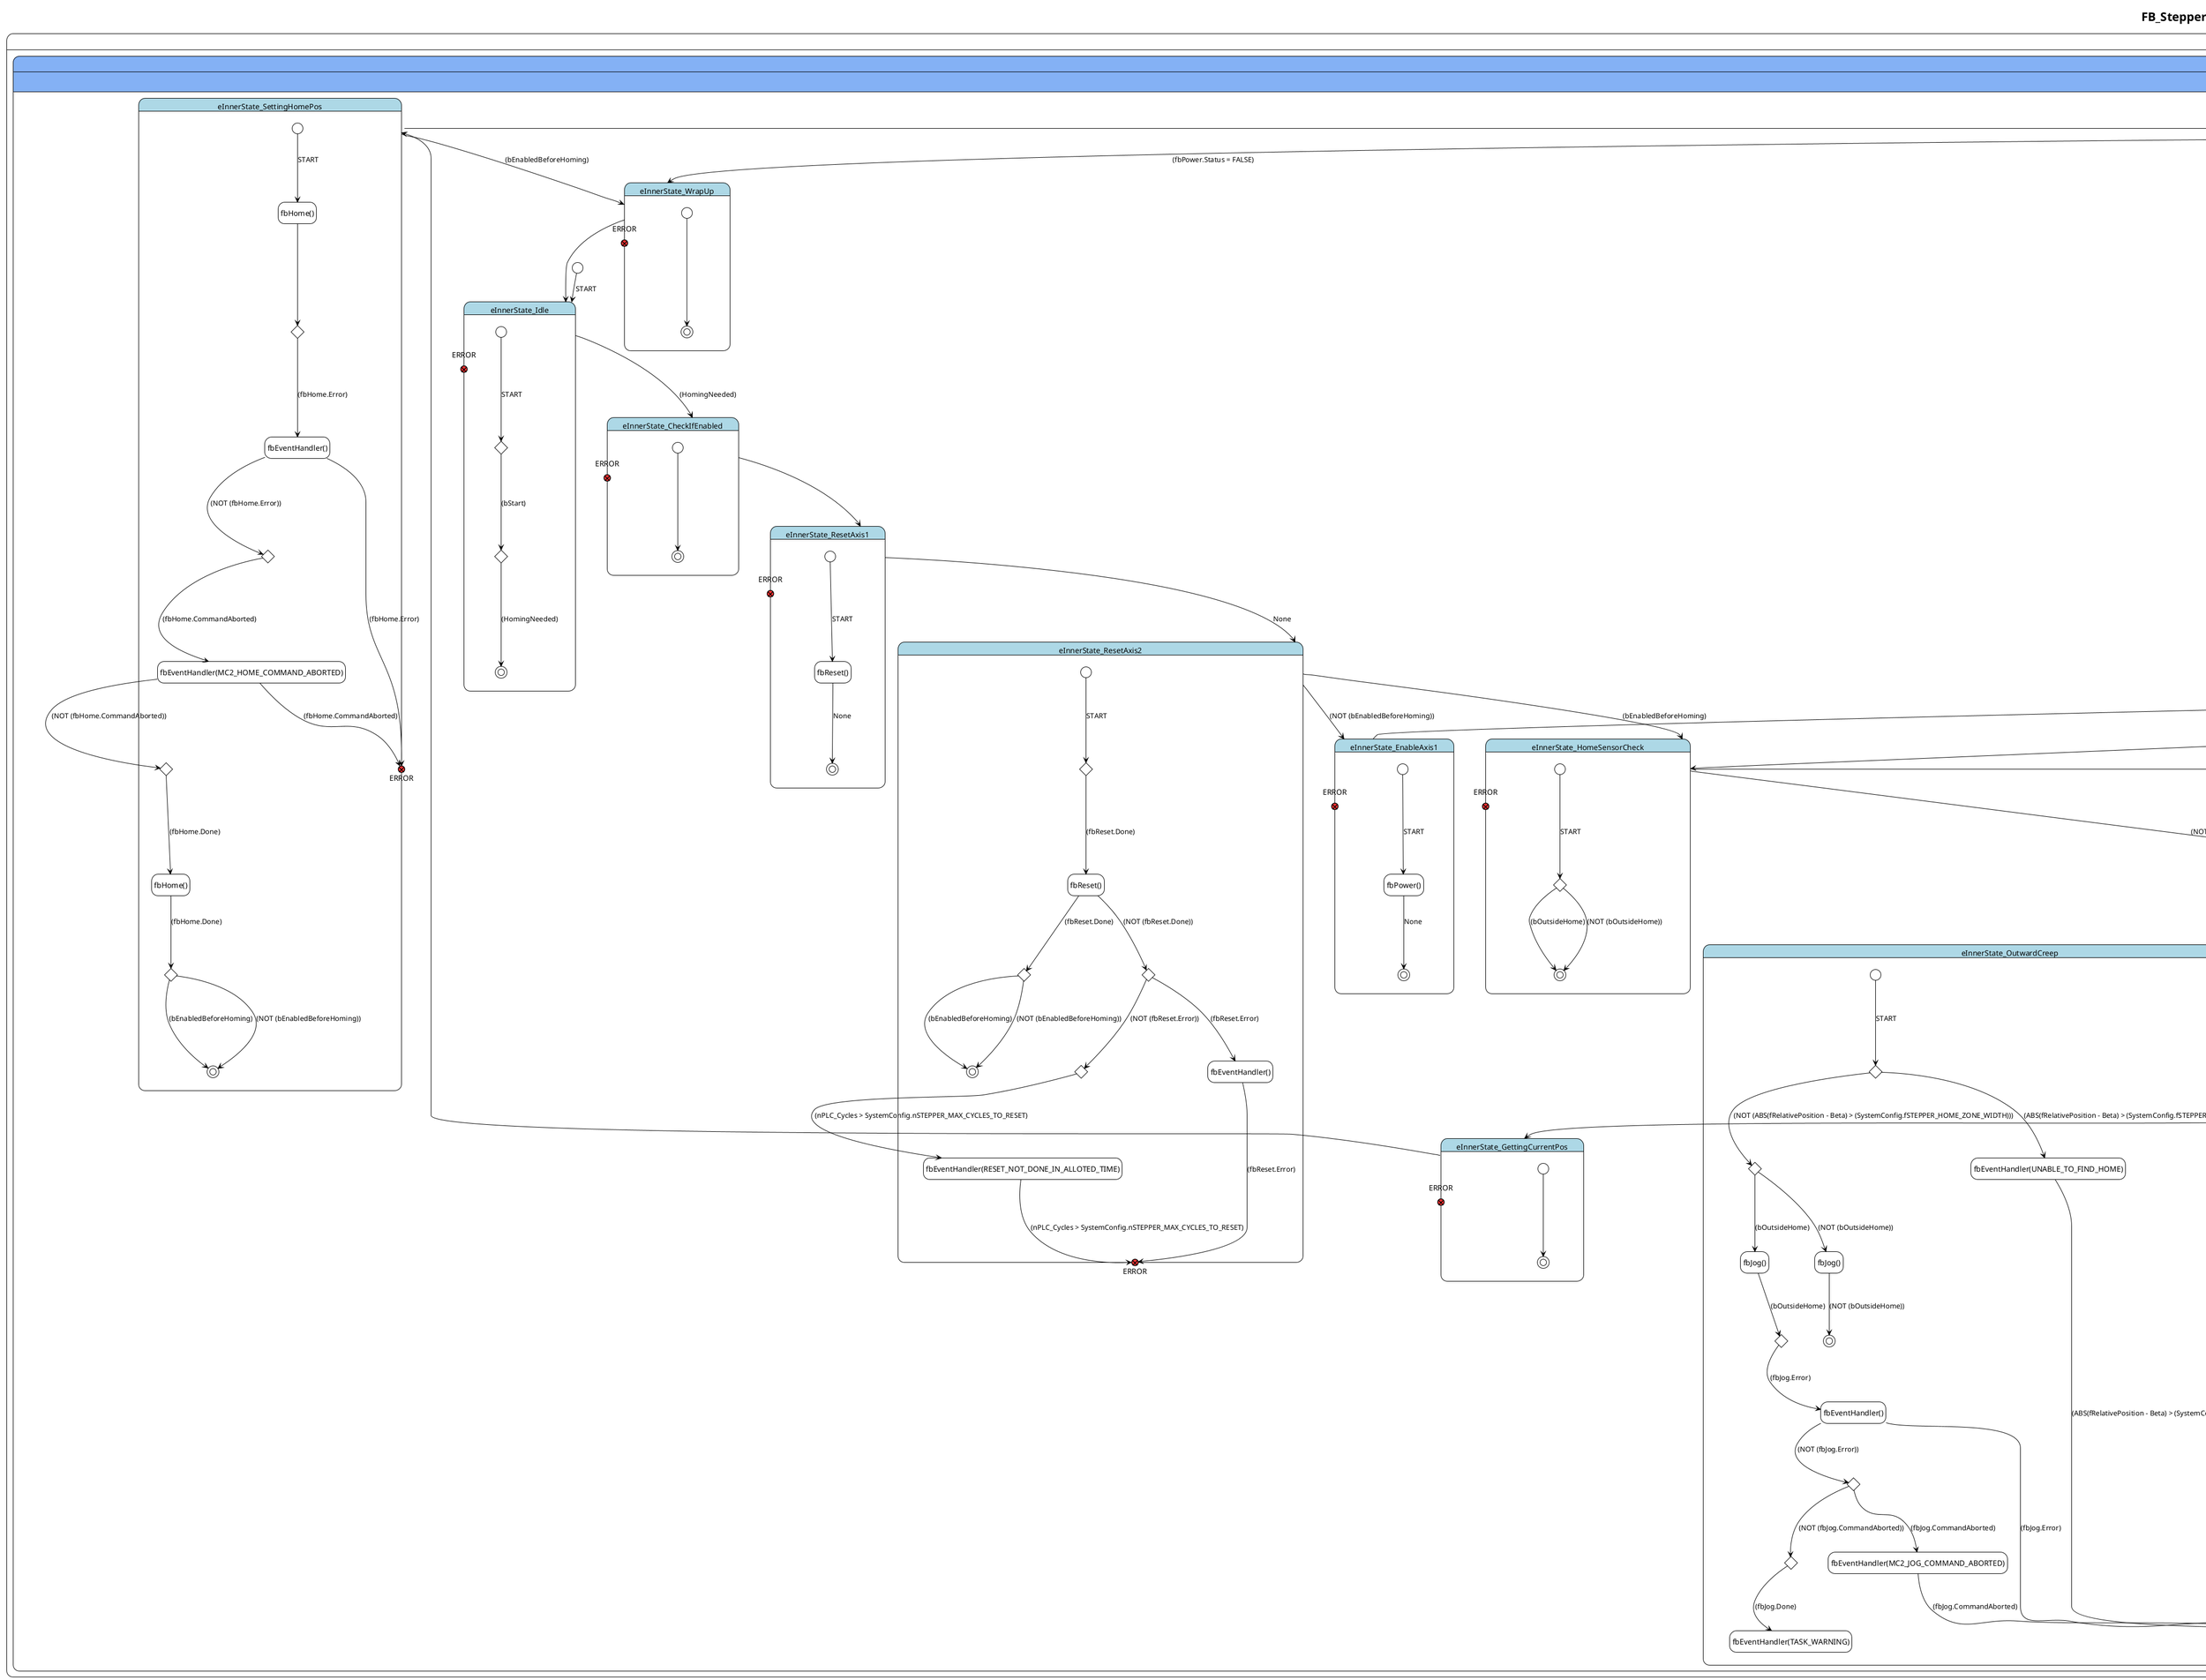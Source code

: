 @startuml State Diagram

!theme plain
'skin rose
'left to right direction
hide empty description
'!theme reddress-lightgreen
title FB_StepperHoming State Diagram



state FB_StepperHoming{

state eInnerState #84b1f5 {
	[*] --> eInnerState_Idle : START
	state eInnerState_Idle #lightblue {
state "ERROR" as eInnerState_Idle_ERROR <<exitPoint>> #ff3333
	state eInnerState_Idle_Node_0 <<choice>>
	[*] ---> eInnerState_Idle_Node_0 : START
		state eInnerState_Idle_Node_1 <<choice>>
	eInnerState_Idle_Node_1 ---> [*] : (HomingNeeded)
	}
	state eInnerState_CheckIfEnabled #lightblue {
state "ERROR" as eInnerState_CheckIfEnabled_ERROR <<exitPoint>> #ff3333
	[*] ---> [*]
	}
	state eInnerState_ResetAxis1 #lightblue {
state "ERROR" as eInnerState_ResetAxis1_ERROR <<exitPoint>> #ff3333
	state "fbReset()" as eInnerState_ResetAxis1_Node_0 
	[*] ---> eInnerState_ResetAxis1_Node_0 : START
	eInnerState_ResetAxis1_Node_0 ---> [*] : None
	}
	state eInnerState_ResetAxis2 #lightblue {
state "ERROR" as eInnerState_ResetAxis2_ERROR <<exitPoint>> #ff3333
	state eInnerState_ResetAxis2_Node_0 <<choice>>
	[*] ---> eInnerState_ResetAxis2_Node_0 : START
	state "fbReset()" as eInnerState_ResetAxis2_Node_1 
		state eInnerState_ResetAxis2_Node_2 <<choice>>
	eInnerState_ResetAxis2_Node_2 ---> [*] : (bEnabledBeforeHoming)
	eInnerState_ResetAxis2_Node_2 ---> [*] : (NOT (bEnabledBeforeHoming))
	state eInnerState_ResetAxis2_Node_3 <<choice>>
	state "fbEventHandler()" as eInnerState_ResetAxis2_Node_4 
		state eInnerState_ResetAxis2_Node_5 <<choice>>
		state "fbEventHandler(RESET_NOT_DONE_IN_ALLOTED_TIME)" as eInnerState_ResetAxis2_Node_6 
	}
	state eInnerState_EnableAxis1 #lightblue {
state "ERROR" as eInnerState_EnableAxis1_ERROR <<exitPoint>> #ff3333
	state "fbPower()" as eInnerState_EnableAxis1_Node_0 
	[*] ---> eInnerState_EnableAxis1_Node_0 : START
	eInnerState_EnableAxis1_Node_0 ---> [*] : None
	}
	state eInnerState_EnableAxis2 #lightblue {
state "ERROR" as eInnerState_EnableAxis2_ERROR <<exitPoint>> #ff3333
	state eInnerState_EnableAxis2_Node_0 <<choice>>
	[*] ---> eInnerState_EnableAxis2_Node_0 : START
	state "fbEventHandler()" as eInnerState_EnableAxis2_Node_1 
	state eInnerState_EnableAxis2_Node_2 <<choice>>
	state "fbReset()" as eInnerState_EnableAxis2_Node_3 
	eInnerState_EnableAxis2_Node_3 ---> [*] : (fbPower.Status = TRUE)
		state eInnerState_EnableAxis2_Node_4 <<choice>>
		state "fbEventHandler(ENABLE_NOT_DONE_IN_ALLOTED_TIME)" as eInnerState_EnableAxis2_Node_5 
	}
	state eInnerState_HomeSensorCheck #lightblue {
state "ERROR" as eInnerState_HomeSensorCheck_ERROR <<exitPoint>> #ff3333
	state eInnerState_HomeSensorCheck_Node_0 <<choice>>
	[*] ---> eInnerState_HomeSensorCheck_Node_0 : START
	eInnerState_HomeSensorCheck_Node_0 ---> [*] : (bOutsideHome)
	eInnerState_HomeSensorCheck_Node_0 ---> [*] : (NOT (bOutsideHome))
	}
	state eInnerState_OutwardMotion #lightblue {
state "ERROR" as eInnerState_OutwardMotion_ERROR <<exitPoint>> #ff3333
	state eInnerState_OutwardMotion_Node_0 <<choice>>
	[*] ---> eInnerState_OutwardMotion_Node_0 : START
	state "fbEventHandler(UNABLE_TO_FIND_HOME)" as eInnerState_OutwardMotion_Node_1 
	state "fbJog()" as eInnerState_OutwardMotion_Node_2 
		state eInnerState_OutwardMotion_Node_3 <<choice>>
		state "fbEventHandler()" as eInnerState_OutwardMotion_Node_4 
		state eInnerState_OutwardMotion_Node_5 <<choice>>
		state "fbEventHandler(MC2_JOG_COMMAND_ABORTED)" as eInnerState_OutwardMotion_Node_6 
			state eInnerState_OutwardMotion_Node_7 <<choice>>
			state "fbEventHandler(TASK_WARNING)" as eInnerState_OutwardMotion_Node_8 
			state eInnerState_OutwardMotion_Node_9 <<choice>>
			state "fbJog()" as eInnerState_OutwardMotion_Node_10 
	eInnerState_OutwardMotion_Node_10 ---> [*] : (NOT bOutsideHome)
	}
	state eInnerState_InwardMotion #lightblue {
state "ERROR" as eInnerState_InwardMotion_ERROR <<exitPoint>> #ff3333
	state eInnerState_InwardMotion_Node_0 <<choice>>
	[*] ---> eInnerState_InwardMotion_Node_0 : START
	state "fbEventHandler(UNABLE_TO_LEAVE_HOME)" as eInnerState_InwardMotion_Node_1 
	state "fbJog()" as eInnerState_InwardMotion_Node_2 
		state eInnerState_InwardMotion_Node_3 <<choice>>
		state "fbEventHandler()" as eInnerState_InwardMotion_Node_4 
		state eInnerState_InwardMotion_Node_5 <<choice>>
		state "fbEventHandler(MC2_JOG_COMMAND_ABORTED)" as eInnerState_InwardMotion_Node_6 
			state eInnerState_InwardMotion_Node_7 <<choice>>
			state "fbEventHandler(TASK_WARNING)" as eInnerState_InwardMotion_Node_8 
			state eInnerState_InwardMotion_Node_9 <<choice>>
			state "fbJog()" as eInnerState_InwardMotion_Node_10 
	eInnerState_InwardMotion_Node_10 ---> [*] : (bOutsideHome)
	}
	state eInnerState_OutwardCreep #lightblue {
state "ERROR" as eInnerState_OutwardCreep_ERROR <<exitPoint>> #ff3333
	state eInnerState_OutwardCreep_Node_0 <<choice>>
	[*] ---> eInnerState_OutwardCreep_Node_0 : START
	state "fbEventHandler(UNABLE_TO_FIND_HOME)" as eInnerState_OutwardCreep_Node_1 
		state eInnerState_OutwardCreep_Node_2 <<choice>>
		state "fbJog()" as eInnerState_OutwardCreep_Node_3 
			state eInnerState_OutwardCreep_Node_4 <<choice>>
			state "fbEventHandler()" as eInnerState_OutwardCreep_Node_5 
			state eInnerState_OutwardCreep_Node_6 <<choice>>
			state "fbEventHandler(MC2_JOG_COMMAND_ABORTED)" as eInnerState_OutwardCreep_Node_7 
				state eInnerState_OutwardCreep_Node_8 <<choice>>
				state "fbEventHandler(TASK_WARNING)" as eInnerState_OutwardCreep_Node_9 
		state "fbJog()" as eInnerState_OutwardCreep_Node_10 
	eInnerState_OutwardCreep_Node_10 ---> [*] : (NOT (bOutsideHome))
	}
	state eInnerState_WaitingForHalt #lightblue {
state "ERROR" as eInnerState_WaitingForHalt_ERROR <<exitPoint>> #ff3333
	state "fbHalt()" as eInnerState_WaitingForHalt_Node_0 
	[*] ---> eInnerState_WaitingForHalt_Node_0 : START
		state eInnerState_WaitingForHalt_Node_1 <<choice>>
		state "fbHalt()" as eInnerState_WaitingForHalt_Node_2 
	eInnerState_WaitingForHalt_Node_2 ---> [*] : (fbHalt.Done)
		state eInnerState_WaitingForHalt_Node_3 <<choice>>
		state "fbEventHandler()" as eInnerState_WaitingForHalt_Node_4 
	}
	state eInnerState_GettingCurrentPos #lightblue {
state "ERROR" as eInnerState_GettingCurrentPos_ERROR <<exitPoint>> #ff3333
	[*] ---> [*]
	}
	state eInnerState_SettingHomePos #lightblue {
state "ERROR" as eInnerState_SettingHomePos_ERROR <<exitPoint>> #ff3333
	state "fbHome()" as eInnerState_SettingHomePos_Node_0 
	[*] ---> eInnerState_SettingHomePos_Node_0 : START
		state eInnerState_SettingHomePos_Node_1 <<choice>>
		state "fbEventHandler()" as eInnerState_SettingHomePos_Node_2 
		state eInnerState_SettingHomePos_Node_3 <<choice>>
		state "fbEventHandler(MC2_HOME_COMMAND_ABORTED)" as eInnerState_SettingHomePos_Node_4 
		state eInnerState_SettingHomePos_Node_5 <<choice>>
		state "fbHome()" as eInnerState_SettingHomePos_Node_6 
			state eInnerState_SettingHomePos_Node_7 <<choice>>
	eInnerState_SettingHomePos_Node_7 ---> [*] : (bEnabledBeforeHoming)
	eInnerState_SettingHomePos_Node_7 ---> [*] : (NOT (bEnabledBeforeHoming))
	}
	state eInnerState_DisableAxis #lightblue {
state "ERROR" as eInnerState_DisableAxis_ERROR <<exitPoint>> #ff3333
	state "fbPower()" as eInnerState_DisableAxis_Node_0 
	[*] ---> eInnerState_DisableAxis_Node_0 : START
		state eInnerState_DisableAxis_Node_1 <<choice>>
		state "fbEventHandler()" as eInnerState_DisableAxis_Node_2 
		state eInnerState_DisableAxis_Node_3 <<choice>>
	eInnerState_DisableAxis_Node_3 ---> [*] : (fbPower.Status = FALSE)
	}
	state eInnerState_WrapUp #lightblue {
state "ERROR" as eInnerState_WrapUp_ERROR <<exitPoint>> #ff3333
	[*] ---> [*]
	}
	}
	eInnerState_Idle_Node_0 ---> eInnerState_Idle_Node_1 : (bStart)
	eInnerState_Idle ---> eInnerState_CheckIfEnabled : (HomingNeeded)
	eInnerState_CheckIfEnabled ---> eInnerState_ResetAxis1
	eInnerState_ResetAxis1 ---> eInnerState_ResetAxis2 : None
	eInnerState_ResetAxis2_Node_0 ---> eInnerState_ResetAxis2_Node_1 : (fbReset.Done)
	eInnerState_ResetAxis2_Node_1 ---> eInnerState_ResetAxis2_Node_2 : (fbReset.Done)
	eInnerState_ResetAxis2 ---> eInnerState_HomeSensorCheck : (bEnabledBeforeHoming)
	eInnerState_ResetAxis2 ---> eInnerState_EnableAxis1 : (NOT (bEnabledBeforeHoming))
	eInnerState_ResetAxis2_Node_1 ---> eInnerState_ResetAxis2_Node_3 : (NOT (fbReset.Done))
	eInnerState_ResetAxis2_Node_3 ---> eInnerState_ResetAxis2_Node_4 : (fbReset.Error)
	eInnerState_ResetAxis2_Node_4 ---> eInnerState_ResetAxis2_ERROR : (fbReset.Error)
	eInnerState_ResetAxis2_Node_3 ---> eInnerState_ResetAxis2_Node_5 : (NOT (fbReset.Error))
	eInnerState_ResetAxis2_Node_5 ---> eInnerState_ResetAxis2_Node_6 : (nPLC_Cycles > SystemConfig.nSTEPPER_MAX_CYCLES_TO_RESET)
	eInnerState_ResetAxis2_Node_6 ---> eInnerState_ResetAxis2_ERROR : (nPLC_Cycles > SystemConfig.nSTEPPER_MAX_CYCLES_TO_RESET)
	eInnerState_EnableAxis1 ---> eInnerState_EnableAxis2 : None
	eInnerState_EnableAxis2_Node_0 ---> eInnerState_EnableAxis2_Node_1 : (fbPower.Error)
	eInnerState_EnableAxis2_Node_1 ---> eInnerState_EnableAxis2_ERROR : (fbPower.Error)
	eInnerState_EnableAxis2_Node_1 ---> eInnerState_EnableAxis2_Node_2 : (NOT (fbPower.Error))
	eInnerState_EnableAxis2_Node_2 ---> eInnerState_EnableAxis2_Node_3 : (fbPower.Status = TRUE)
	eInnerState_EnableAxis2 ---> eInnerState_HomeSensorCheck : (fbPower.Status = TRUE)
	eInnerState_EnableAxis2_Node_2 ---> eInnerState_EnableAxis2_Node_4 : (NOT (fbPower.Status = TRUE))
	eInnerState_EnableAxis2_Node_4 ---> eInnerState_EnableAxis2_Node_5 : (nPLC_Cycles > SystemConfig.nSTEPPER_MAX_CYCLES_TO_ENABLE)
	eInnerState_EnableAxis2_Node_5 ---> eInnerState_EnableAxis2_ERROR : (nPLC_Cycles > SystemConfig.nSTEPPER_MAX_CYCLES_TO_ENABLE)
	eInnerState_HomeSensorCheck ---> eInnerState_OutwardMotion : (bOutsideHome)
	eInnerState_HomeSensorCheck ---> eInnerState_InwardMotion : (NOT (bOutsideHome))
	eInnerState_OutwardMotion_Node_0 ---> eInnerState_OutwardMotion_Node_1 : (ABS(fRelativePosition - Beta) > (SystemConfig.fSTEPPER_MAX_INWARDS_POSITION + 2))
	eInnerState_OutwardMotion_Node_1 ---> eInnerState_OutwardMotion_ERROR : (ABS(fRelativePosition - Beta) > (SystemConfig.fSTEPPER_MAX_INWARDS_POSITION + 2))
	eInnerState_OutwardMotion_Node_0 ---> eInnerState_OutwardMotion_Node_2 : (NOT (ABS(fRelativePosition - Beta) > (SystemConfig.fSTEPPER_MAX_INWARDS_POSITION + 2)))
	eInnerState_OutwardMotion_Node_2 ---> eInnerState_OutwardMotion_Node_3 : (NOT (ABS(fRelativePosition - Beta) > (SystemConfig.fSTEPPER_MAX_INWARDS_POSITION + 2)))
	eInnerState_OutwardMotion_Node_3 ---> eInnerState_OutwardMotion_Node_4 : (fbJog.Error)
	eInnerState_OutwardMotion_Node_4 ---> eInnerState_OutwardMotion_ERROR : (fbJog.Error)
	eInnerState_OutwardMotion_Node_4 ---> eInnerState_OutwardMotion_Node_5 : (NOT (fbJog.Error))
	eInnerState_OutwardMotion_Node_5 ---> eInnerState_OutwardMotion_Node_6 : (fbJog.CommandAborted)
	eInnerState_OutwardMotion_Node_6 ---> eInnerState_OutwardMotion_ERROR : (fbJog.CommandAborted)
	eInnerState_OutwardMotion_Node_5 ---> eInnerState_OutwardMotion_Node_7 : (NOT (fbJog.CommandAborted))
	eInnerState_OutwardMotion_Node_7 ---> eInnerState_OutwardMotion_Node_8 : (fbJog.Done)
	eInnerState_OutwardMotion_Node_5 ---> eInnerState_OutwardMotion_Node_9 : (NOT (fbJog.CommandAborted))
	eInnerState_OutwardMotion_Node_9 ---> eInnerState_OutwardMotion_Node_10 : (NOT bOutsideHome)
	eInnerState_OutwardMotion ---> eInnerState_InwardMotion : (NOT bOutsideHome)
	eInnerState_InwardMotion_Node_0 ---> eInnerState_InwardMotion_Node_1 : (ABS(fRelativePosition - Beta) > (SystemConfig.fSTEPPER_HOME_ZONE_WIDTH + 2))
	eInnerState_InwardMotion_Node_1 ---> eInnerState_InwardMotion_ERROR : (ABS(fRelativePosition - Beta) > (SystemConfig.fSTEPPER_HOME_ZONE_WIDTH + 2))
	eInnerState_InwardMotion_Node_0 ---> eInnerState_InwardMotion_Node_2 : (NOT (ABS(fRelativePosition - Beta) > (SystemConfig.fSTEPPER_HOME_ZONE_WIDTH + 2)))
	eInnerState_InwardMotion_Node_2 ---> eInnerState_InwardMotion_Node_3 : (NOT (ABS(fRelativePosition - Beta) > (SystemConfig.fSTEPPER_HOME_ZONE_WIDTH + 2)))
	eInnerState_InwardMotion_Node_3 ---> eInnerState_InwardMotion_Node_4 : (fbJog.Error)
	eInnerState_InwardMotion_Node_4 ---> eInnerState_InwardMotion_ERROR : (fbJog.Error)
	eInnerState_InwardMotion_Node_4 ---> eInnerState_InwardMotion_Node_5 : (NOT (fbJog.Error))
	eInnerState_InwardMotion_Node_5 ---> eInnerState_InwardMotion_Node_6 : (fbJog.CommandAborted)
	eInnerState_InwardMotion_Node_6 ---> eInnerState_InwardMotion_ERROR : (fbJog.CommandAborted)
	eInnerState_InwardMotion_Node_5 ---> eInnerState_InwardMotion_Node_7 : (NOT (fbJog.CommandAborted))
	eInnerState_InwardMotion_Node_7 ---> eInnerState_InwardMotion_Node_8 : (fbJog.Done)
	eInnerState_InwardMotion_Node_5 ---> eInnerState_InwardMotion_Node_9 : (NOT (fbJog.CommandAborted))
	eInnerState_InwardMotion_Node_9 ---> eInnerState_InwardMotion_Node_10 : (bOutsideHome)
	eInnerState_InwardMotion ---> eInnerState_OutwardCreep : (bOutsideHome)
	eInnerState_OutwardCreep_Node_0 ---> eInnerState_OutwardCreep_Node_1 : (ABS(fRelativePosition - Beta) > (SystemConfig.fSTEPPER_HOME_ZONE_WIDTH))
	eInnerState_OutwardCreep_Node_1 ---> eInnerState_OutwardCreep_ERROR : (ABS(fRelativePosition - Beta) > (SystemConfig.fSTEPPER_HOME_ZONE_WIDTH))
	eInnerState_OutwardCreep_Node_0 ---> eInnerState_OutwardCreep_Node_2 : (NOT (ABS(fRelativePosition - Beta) > (SystemConfig.fSTEPPER_HOME_ZONE_WIDTH)))
	eInnerState_OutwardCreep_Node_2 ---> eInnerState_OutwardCreep_Node_3 : (bOutsideHome)
	eInnerState_OutwardCreep_Node_3 ---> eInnerState_OutwardCreep_Node_4 : (bOutsideHome)
	eInnerState_OutwardCreep_Node_4 ---> eInnerState_OutwardCreep_Node_5 : (fbJog.Error)
	eInnerState_OutwardCreep_Node_5 ---> eInnerState_OutwardCreep_ERROR : (fbJog.Error)
	eInnerState_OutwardCreep_Node_5 ---> eInnerState_OutwardCreep_Node_6 : (NOT (fbJog.Error))
	eInnerState_OutwardCreep_Node_6 ---> eInnerState_OutwardCreep_Node_7 : (fbJog.CommandAborted)
	eInnerState_OutwardCreep_Node_7 ---> eInnerState_OutwardCreep_ERROR : (fbJog.CommandAborted)
	eInnerState_OutwardCreep_Node_6 ---> eInnerState_OutwardCreep_Node_8 : (NOT (fbJog.CommandAborted))
	eInnerState_OutwardCreep_Node_8 ---> eInnerState_OutwardCreep_Node_9 : (fbJog.Done)
	eInnerState_OutwardCreep_Node_2 ---> eInnerState_OutwardCreep_Node_10 : (NOT (bOutsideHome))
	eInnerState_OutwardCreep ---> eInnerState_WaitingForHalt : (NOT (bOutsideHome))
	eInnerState_WaitingForHalt_Node_0 ---> eInnerState_WaitingForHalt_Node_1
	eInnerState_WaitingForHalt_Node_1 ---> eInnerState_WaitingForHalt_Node_2 : (fbHalt.Done)
	eInnerState_WaitingForHalt ---> eInnerState_GettingCurrentPos : (fbHalt.Done)
	eInnerState_WaitingForHalt_Node_2 ---> eInnerState_WaitingForHalt_Node_3 : (NOT (fbHalt.Done))
	eInnerState_WaitingForHalt_Node_3 ---> eInnerState_WaitingForHalt_Node_4 : (fbHalt.Error)
	eInnerState_WaitingForHalt_Node_4 ---> eInnerState_WaitingForHalt_ERROR : (fbHalt.Error)
	eInnerState_GettingCurrentPos ---> eInnerState_SettingHomePos
	eInnerState_SettingHomePos_Node_0 ---> eInnerState_SettingHomePos_Node_1
	eInnerState_SettingHomePos_Node_1 ---> eInnerState_SettingHomePos_Node_2 : (fbHome.Error)
	eInnerState_SettingHomePos_Node_2 ---> eInnerState_SettingHomePos_ERROR : (fbHome.Error)
	eInnerState_SettingHomePos_Node_2 ---> eInnerState_SettingHomePos_Node_3 : (NOT (fbHome.Error))
	eInnerState_SettingHomePos_Node_3 ---> eInnerState_SettingHomePos_Node_4 : (fbHome.CommandAborted)
	eInnerState_SettingHomePos_Node_4 ---> eInnerState_SettingHomePos_ERROR : (fbHome.CommandAborted)
	eInnerState_SettingHomePos_Node_4 ---> eInnerState_SettingHomePos_Node_5 : (NOT (fbHome.CommandAborted))
	eInnerState_SettingHomePos_Node_5 ---> eInnerState_SettingHomePos_Node_6 : (fbHome.Done)
	eInnerState_SettingHomePos_Node_6 ---> eInnerState_SettingHomePos_Node_7 : (fbHome.Done)
	eInnerState_SettingHomePos ---> eInnerState_WrapUp : (bEnabledBeforeHoming)
	eInnerState_SettingHomePos ---> eInnerState_DisableAxis : (NOT (bEnabledBeforeHoming))
	eInnerState_DisableAxis_Node_0 ---> eInnerState_DisableAxis_Node_1
	eInnerState_DisableAxis_Node_1 ---> eInnerState_DisableAxis_Node_2 : (fbPower.Error)
	eInnerState_DisableAxis_Node_2 ---> eInnerState_DisableAxis_ERROR : (fbPower.Error)
	eInnerState_DisableAxis_Node_2 ---> eInnerState_DisableAxis_Node_3 : (NOT (fbPower.Error))
	eInnerState_DisableAxis ---> eInnerState_WrapUp : (fbPower.Status = FALSE)
	eInnerState_WrapUp ---> eInnerState_Idle
eInnerState : 
eInnerState : 


}

@enduml
